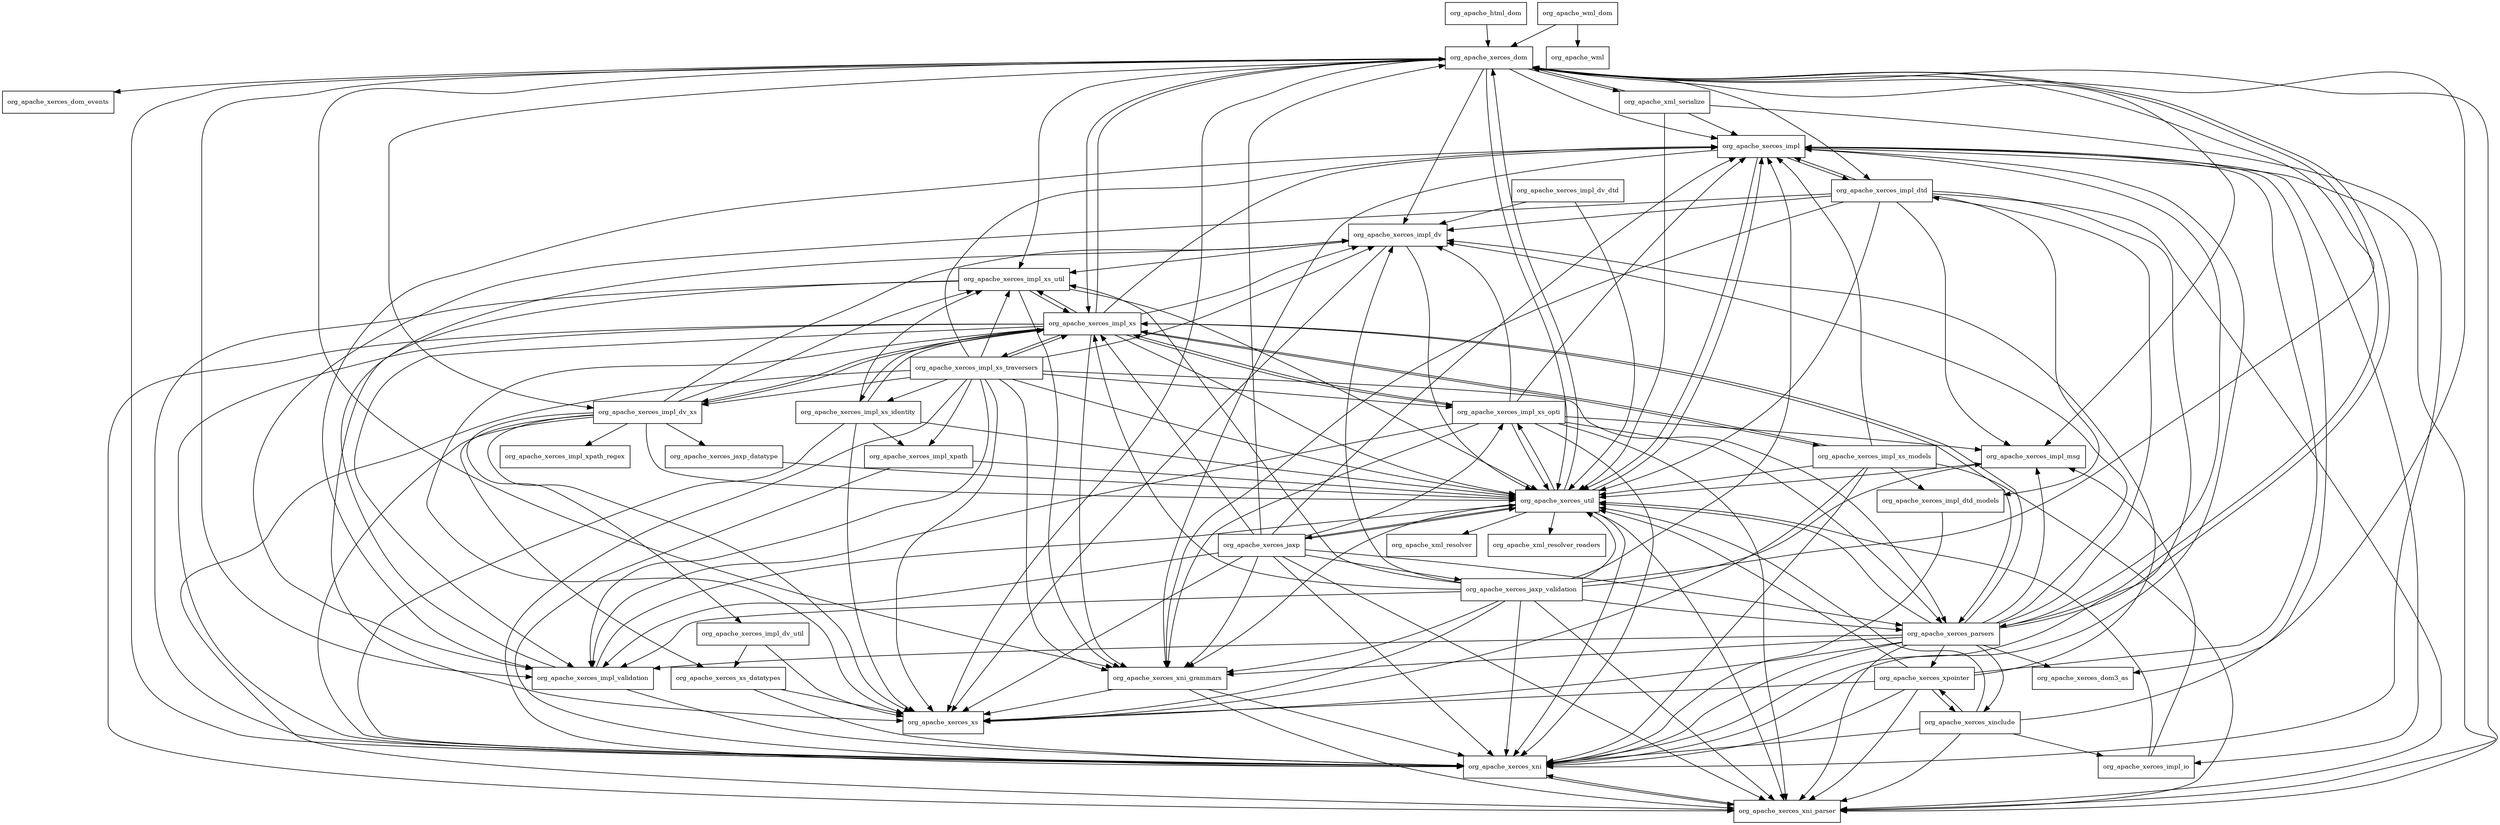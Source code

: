 digraph xercesImpl_2_9_1_redhat_5_package_dependencies {
  node [shape = box, fontsize=10.0];
  org_apache_html_dom -> org_apache_xerces_dom;
  org_apache_wml_dom -> org_apache_wml;
  org_apache_wml_dom -> org_apache_xerces_dom;
  org_apache_xerces_dom -> org_apache_xerces_dom_events;
  org_apache_xerces_dom -> org_apache_xerces_dom3_as;
  org_apache_xerces_dom -> org_apache_xerces_impl;
  org_apache_xerces_dom -> org_apache_xerces_impl_dtd;
  org_apache_xerces_dom -> org_apache_xerces_impl_dv;
  org_apache_xerces_dom -> org_apache_xerces_impl_dv_xs;
  org_apache_xerces_dom -> org_apache_xerces_impl_msg;
  org_apache_xerces_dom -> org_apache_xerces_impl_validation;
  org_apache_xerces_dom -> org_apache_xerces_impl_xs;
  org_apache_xerces_dom -> org_apache_xerces_impl_xs_util;
  org_apache_xerces_dom -> org_apache_xerces_parsers;
  org_apache_xerces_dom -> org_apache_xerces_util;
  org_apache_xerces_dom -> org_apache_xerces_xni;
  org_apache_xerces_dom -> org_apache_xerces_xni_grammars;
  org_apache_xerces_dom -> org_apache_xerces_xni_parser;
  org_apache_xerces_dom -> org_apache_xerces_xs;
  org_apache_xerces_dom -> org_apache_xml_serialize;
  org_apache_xerces_impl -> org_apache_xerces_impl_dtd;
  org_apache_xerces_impl -> org_apache_xerces_impl_io;
  org_apache_xerces_impl -> org_apache_xerces_impl_validation;
  org_apache_xerces_impl -> org_apache_xerces_util;
  org_apache_xerces_impl -> org_apache_xerces_xni;
  org_apache_xerces_impl -> org_apache_xerces_xni_grammars;
  org_apache_xerces_impl -> org_apache_xerces_xni_parser;
  org_apache_xerces_impl_dtd -> org_apache_xerces_impl;
  org_apache_xerces_impl_dtd -> org_apache_xerces_impl_dtd_models;
  org_apache_xerces_impl_dtd -> org_apache_xerces_impl_dv;
  org_apache_xerces_impl_dtd -> org_apache_xerces_impl_msg;
  org_apache_xerces_impl_dtd -> org_apache_xerces_impl_validation;
  org_apache_xerces_impl_dtd -> org_apache_xerces_util;
  org_apache_xerces_impl_dtd -> org_apache_xerces_xni;
  org_apache_xerces_impl_dtd -> org_apache_xerces_xni_grammars;
  org_apache_xerces_impl_dtd -> org_apache_xerces_xni_parser;
  org_apache_xerces_impl_dtd_models -> org_apache_xerces_xni;
  org_apache_xerces_impl_dv -> org_apache_xerces_impl_xs_util;
  org_apache_xerces_impl_dv -> org_apache_xerces_util;
  org_apache_xerces_impl_dv -> org_apache_xerces_xs;
  org_apache_xerces_impl_dv_dtd -> org_apache_xerces_impl_dv;
  org_apache_xerces_impl_dv_dtd -> org_apache_xerces_util;
  org_apache_xerces_impl_dv_util -> org_apache_xerces_xs;
  org_apache_xerces_impl_dv_util -> org_apache_xerces_xs_datatypes;
  org_apache_xerces_impl_dv_xs -> org_apache_xerces_impl_dv;
  org_apache_xerces_impl_dv_xs -> org_apache_xerces_impl_dv_util;
  org_apache_xerces_impl_dv_xs -> org_apache_xerces_impl_xpath_regex;
  org_apache_xerces_impl_dv_xs -> org_apache_xerces_impl_xs;
  org_apache_xerces_impl_dv_xs -> org_apache_xerces_impl_xs_util;
  org_apache_xerces_impl_dv_xs -> org_apache_xerces_jaxp_datatype;
  org_apache_xerces_impl_dv_xs -> org_apache_xerces_util;
  org_apache_xerces_impl_dv_xs -> org_apache_xerces_xni;
  org_apache_xerces_impl_dv_xs -> org_apache_xerces_xs;
  org_apache_xerces_impl_dv_xs -> org_apache_xerces_xs_datatypes;
  org_apache_xerces_impl_io -> org_apache_xerces_impl_msg;
  org_apache_xerces_impl_io -> org_apache_xerces_util;
  org_apache_xerces_impl_msg -> org_apache_xerces_util;
  org_apache_xerces_impl_validation -> org_apache_xerces_impl_dv;
  org_apache_xerces_impl_validation -> org_apache_xerces_util;
  org_apache_xerces_impl_validation -> org_apache_xerces_xni;
  org_apache_xerces_impl_xpath -> org_apache_xerces_util;
  org_apache_xerces_impl_xpath -> org_apache_xerces_xni;
  org_apache_xerces_impl_xs -> org_apache_xerces_dom;
  org_apache_xerces_impl_xs -> org_apache_xerces_impl;
  org_apache_xerces_impl_xs -> org_apache_xerces_impl_dv;
  org_apache_xerces_impl_xs -> org_apache_xerces_impl_dv_xs;
  org_apache_xerces_impl_xs -> org_apache_xerces_impl_validation;
  org_apache_xerces_impl_xs -> org_apache_xerces_impl_xs_identity;
  org_apache_xerces_impl_xs -> org_apache_xerces_impl_xs_models;
  org_apache_xerces_impl_xs -> org_apache_xerces_impl_xs_opti;
  org_apache_xerces_impl_xs -> org_apache_xerces_impl_xs_traversers;
  org_apache_xerces_impl_xs -> org_apache_xerces_impl_xs_util;
  org_apache_xerces_impl_xs -> org_apache_xerces_parsers;
  org_apache_xerces_impl_xs -> org_apache_xerces_util;
  org_apache_xerces_impl_xs -> org_apache_xerces_xni;
  org_apache_xerces_impl_xs -> org_apache_xerces_xni_grammars;
  org_apache_xerces_impl_xs -> org_apache_xerces_xni_parser;
  org_apache_xerces_impl_xs -> org_apache_xerces_xs;
  org_apache_xerces_impl_xs_identity -> org_apache_xerces_impl_xpath;
  org_apache_xerces_impl_xs_identity -> org_apache_xerces_impl_xs;
  org_apache_xerces_impl_xs_identity -> org_apache_xerces_impl_xs_util;
  org_apache_xerces_impl_xs_identity -> org_apache_xerces_util;
  org_apache_xerces_impl_xs_identity -> org_apache_xerces_xni;
  org_apache_xerces_impl_xs_identity -> org_apache_xerces_xs;
  org_apache_xerces_impl_xs_models -> org_apache_xerces_impl;
  org_apache_xerces_impl_xs_models -> org_apache_xerces_impl_dtd_models;
  org_apache_xerces_impl_xs_models -> org_apache_xerces_impl_xs;
  org_apache_xerces_impl_xs_models -> org_apache_xerces_util;
  org_apache_xerces_impl_xs_models -> org_apache_xerces_xni;
  org_apache_xerces_impl_xs_models -> org_apache_xerces_xni_parser;
  org_apache_xerces_impl_xs_models -> org_apache_xerces_xs;
  org_apache_xerces_impl_xs_opti -> org_apache_xerces_impl;
  org_apache_xerces_impl_xs_opti -> org_apache_xerces_impl_dv;
  org_apache_xerces_impl_xs_opti -> org_apache_xerces_impl_msg;
  org_apache_xerces_impl_xs_opti -> org_apache_xerces_impl_validation;
  org_apache_xerces_impl_xs_opti -> org_apache_xerces_impl_xs;
  org_apache_xerces_impl_xs_opti -> org_apache_xerces_parsers;
  org_apache_xerces_impl_xs_opti -> org_apache_xerces_util;
  org_apache_xerces_impl_xs_opti -> org_apache_xerces_xni;
  org_apache_xerces_impl_xs_opti -> org_apache_xerces_xni_grammars;
  org_apache_xerces_impl_xs_opti -> org_apache_xerces_xni_parser;
  org_apache_xerces_impl_xs_traversers -> org_apache_xerces_impl;
  org_apache_xerces_impl_xs_traversers -> org_apache_xerces_impl_dv;
  org_apache_xerces_impl_xs_traversers -> org_apache_xerces_impl_dv_xs;
  org_apache_xerces_impl_xs_traversers -> org_apache_xerces_impl_validation;
  org_apache_xerces_impl_xs_traversers -> org_apache_xerces_impl_xpath;
  org_apache_xerces_impl_xs_traversers -> org_apache_xerces_impl_xs;
  org_apache_xerces_impl_xs_traversers -> org_apache_xerces_impl_xs_identity;
  org_apache_xerces_impl_xs_traversers -> org_apache_xerces_impl_xs_opti;
  org_apache_xerces_impl_xs_traversers -> org_apache_xerces_impl_xs_util;
  org_apache_xerces_impl_xs_traversers -> org_apache_xerces_parsers;
  org_apache_xerces_impl_xs_traversers -> org_apache_xerces_util;
  org_apache_xerces_impl_xs_traversers -> org_apache_xerces_xni;
  org_apache_xerces_impl_xs_traversers -> org_apache_xerces_xni_grammars;
  org_apache_xerces_impl_xs_traversers -> org_apache_xerces_xni_parser;
  org_apache_xerces_impl_xs_traversers -> org_apache_xerces_xs;
  org_apache_xerces_impl_xs_util -> org_apache_xerces_impl_xs;
  org_apache_xerces_impl_xs_util -> org_apache_xerces_util;
  org_apache_xerces_impl_xs_util -> org_apache_xerces_xni;
  org_apache_xerces_impl_xs_util -> org_apache_xerces_xni_grammars;
  org_apache_xerces_impl_xs_util -> org_apache_xerces_xs;
  org_apache_xerces_jaxp -> org_apache_xerces_dom;
  org_apache_xerces_jaxp -> org_apache_xerces_impl;
  org_apache_xerces_jaxp -> org_apache_xerces_impl_validation;
  org_apache_xerces_jaxp -> org_apache_xerces_impl_xs;
  org_apache_xerces_jaxp -> org_apache_xerces_impl_xs_opti;
  org_apache_xerces_jaxp -> org_apache_xerces_jaxp_validation;
  org_apache_xerces_jaxp -> org_apache_xerces_parsers;
  org_apache_xerces_jaxp -> org_apache_xerces_util;
  org_apache_xerces_jaxp -> org_apache_xerces_xni;
  org_apache_xerces_jaxp -> org_apache_xerces_xni_grammars;
  org_apache_xerces_jaxp -> org_apache_xerces_xni_parser;
  org_apache_xerces_jaxp -> org_apache_xerces_xs;
  org_apache_xerces_jaxp_datatype -> org_apache_xerces_util;
  org_apache_xerces_jaxp_validation -> org_apache_xerces_dom;
  org_apache_xerces_jaxp_validation -> org_apache_xerces_impl;
  org_apache_xerces_jaxp_validation -> org_apache_xerces_impl_dv;
  org_apache_xerces_jaxp_validation -> org_apache_xerces_impl_msg;
  org_apache_xerces_jaxp_validation -> org_apache_xerces_impl_validation;
  org_apache_xerces_jaxp_validation -> org_apache_xerces_impl_xs;
  org_apache_xerces_jaxp_validation -> org_apache_xerces_impl_xs_util;
  org_apache_xerces_jaxp_validation -> org_apache_xerces_parsers;
  org_apache_xerces_jaxp_validation -> org_apache_xerces_util;
  org_apache_xerces_jaxp_validation -> org_apache_xerces_xni;
  org_apache_xerces_jaxp_validation -> org_apache_xerces_xni_grammars;
  org_apache_xerces_jaxp_validation -> org_apache_xerces_xni_parser;
  org_apache_xerces_jaxp_validation -> org_apache_xerces_xs;
  org_apache_xerces_parsers -> org_apache_xerces_dom;
  org_apache_xerces_parsers -> org_apache_xerces_dom3_as;
  org_apache_xerces_parsers -> org_apache_xerces_impl;
  org_apache_xerces_parsers -> org_apache_xerces_impl_dtd;
  org_apache_xerces_parsers -> org_apache_xerces_impl_dv;
  org_apache_xerces_parsers -> org_apache_xerces_impl_msg;
  org_apache_xerces_parsers -> org_apache_xerces_impl_validation;
  org_apache_xerces_parsers -> org_apache_xerces_impl_xs;
  org_apache_xerces_parsers -> org_apache_xerces_util;
  org_apache_xerces_parsers -> org_apache_xerces_xinclude;
  org_apache_xerces_parsers -> org_apache_xerces_xni;
  org_apache_xerces_parsers -> org_apache_xerces_xni_grammars;
  org_apache_xerces_parsers -> org_apache_xerces_xni_parser;
  org_apache_xerces_parsers -> org_apache_xerces_xpointer;
  org_apache_xerces_parsers -> org_apache_xerces_xs;
  org_apache_xerces_util -> org_apache_xerces_dom;
  org_apache_xerces_util -> org_apache_xerces_impl;
  org_apache_xerces_util -> org_apache_xerces_impl_xs_opti;
  org_apache_xerces_util -> org_apache_xerces_jaxp;
  org_apache_xerces_util -> org_apache_xerces_xni;
  org_apache_xerces_util -> org_apache_xerces_xni_grammars;
  org_apache_xerces_util -> org_apache_xerces_xni_parser;
  org_apache_xerces_util -> org_apache_xml_resolver;
  org_apache_xerces_util -> org_apache_xml_resolver_readers;
  org_apache_xerces_xinclude -> org_apache_xerces_impl;
  org_apache_xerces_xinclude -> org_apache_xerces_impl_io;
  org_apache_xerces_xinclude -> org_apache_xerces_util;
  org_apache_xerces_xinclude -> org_apache_xerces_xni;
  org_apache_xerces_xinclude -> org_apache_xerces_xni_parser;
  org_apache_xerces_xinclude -> org_apache_xerces_xpointer;
  org_apache_xerces_xni -> org_apache_xerces_xni_parser;
  org_apache_xerces_xni_grammars -> org_apache_xerces_xni;
  org_apache_xerces_xni_grammars -> org_apache_xerces_xni_parser;
  org_apache_xerces_xni_grammars -> org_apache_xerces_xs;
  org_apache_xerces_xni_parser -> org_apache_xerces_xni;
  org_apache_xerces_xpointer -> org_apache_xerces_impl;
  org_apache_xerces_xpointer -> org_apache_xerces_impl_dv;
  org_apache_xerces_xpointer -> org_apache_xerces_util;
  org_apache_xerces_xpointer -> org_apache_xerces_xinclude;
  org_apache_xerces_xpointer -> org_apache_xerces_xni;
  org_apache_xerces_xpointer -> org_apache_xerces_xni_parser;
  org_apache_xerces_xpointer -> org_apache_xerces_xs;
  org_apache_xerces_xs_datatypes -> org_apache_xerces_xni;
  org_apache_xerces_xs_datatypes -> org_apache_xerces_xs;
  org_apache_xml_serialize -> org_apache_xerces_dom;
  org_apache_xml_serialize -> org_apache_xerces_impl;
  org_apache_xml_serialize -> org_apache_xerces_util;
  org_apache_xml_serialize -> org_apache_xerces_xni;
}
